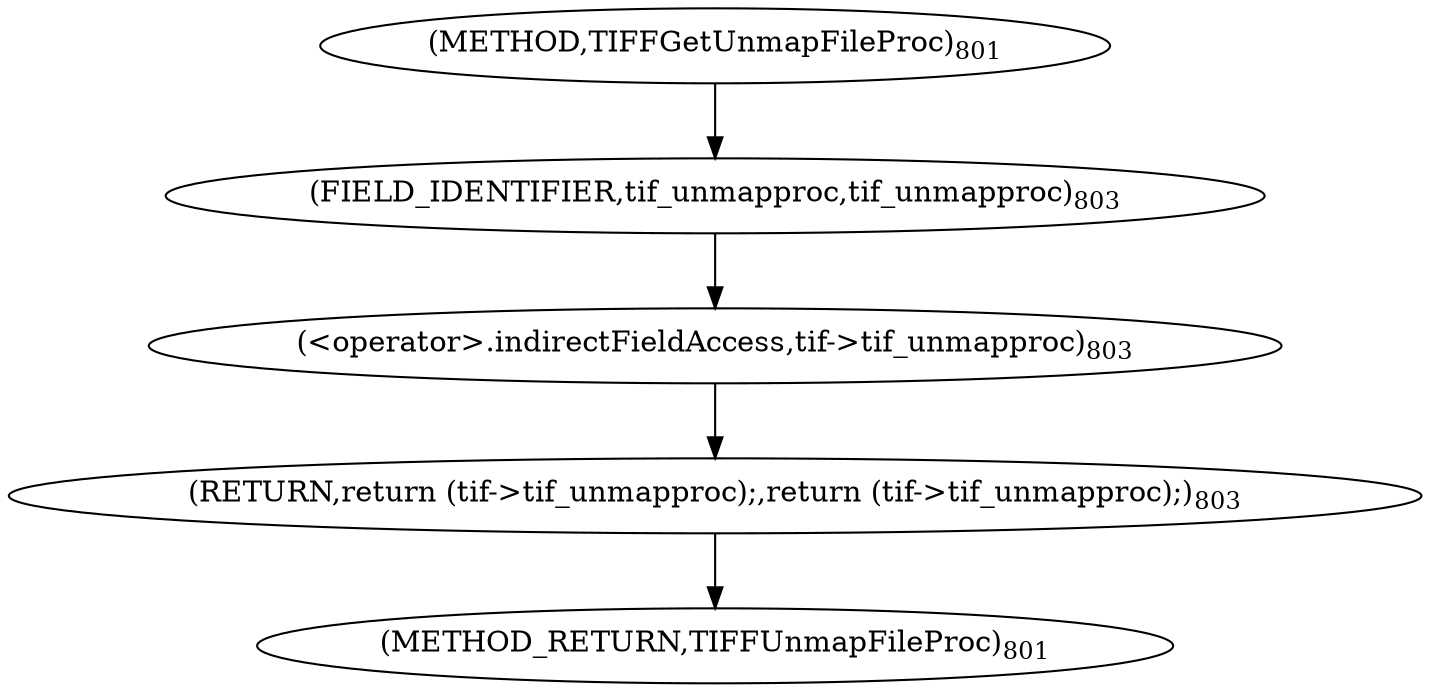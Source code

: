 digraph "TIFFGetUnmapFileProc" {  
"1691" [label = <(RETURN,return (tif-&gt;tif_unmapproc);,return (tif-&gt;tif_unmapproc);)<SUB>803</SUB>> ]
"1692" [label = <(&lt;operator&gt;.indirectFieldAccess,tif-&gt;tif_unmapproc)<SUB>803</SUB>> ]
"1694" [label = <(FIELD_IDENTIFIER,tif_unmapproc,tif_unmapproc)<SUB>803</SUB>> ]
"1688" [label = <(METHOD,TIFFGetUnmapFileProc)<SUB>801</SUB>> ]
"1695" [label = <(METHOD_RETURN,TIFFUnmapFileProc)<SUB>801</SUB>> ]
  "1691" -> "1695" 
  "1692" -> "1691" 
  "1694" -> "1692" 
  "1688" -> "1694" 
}
